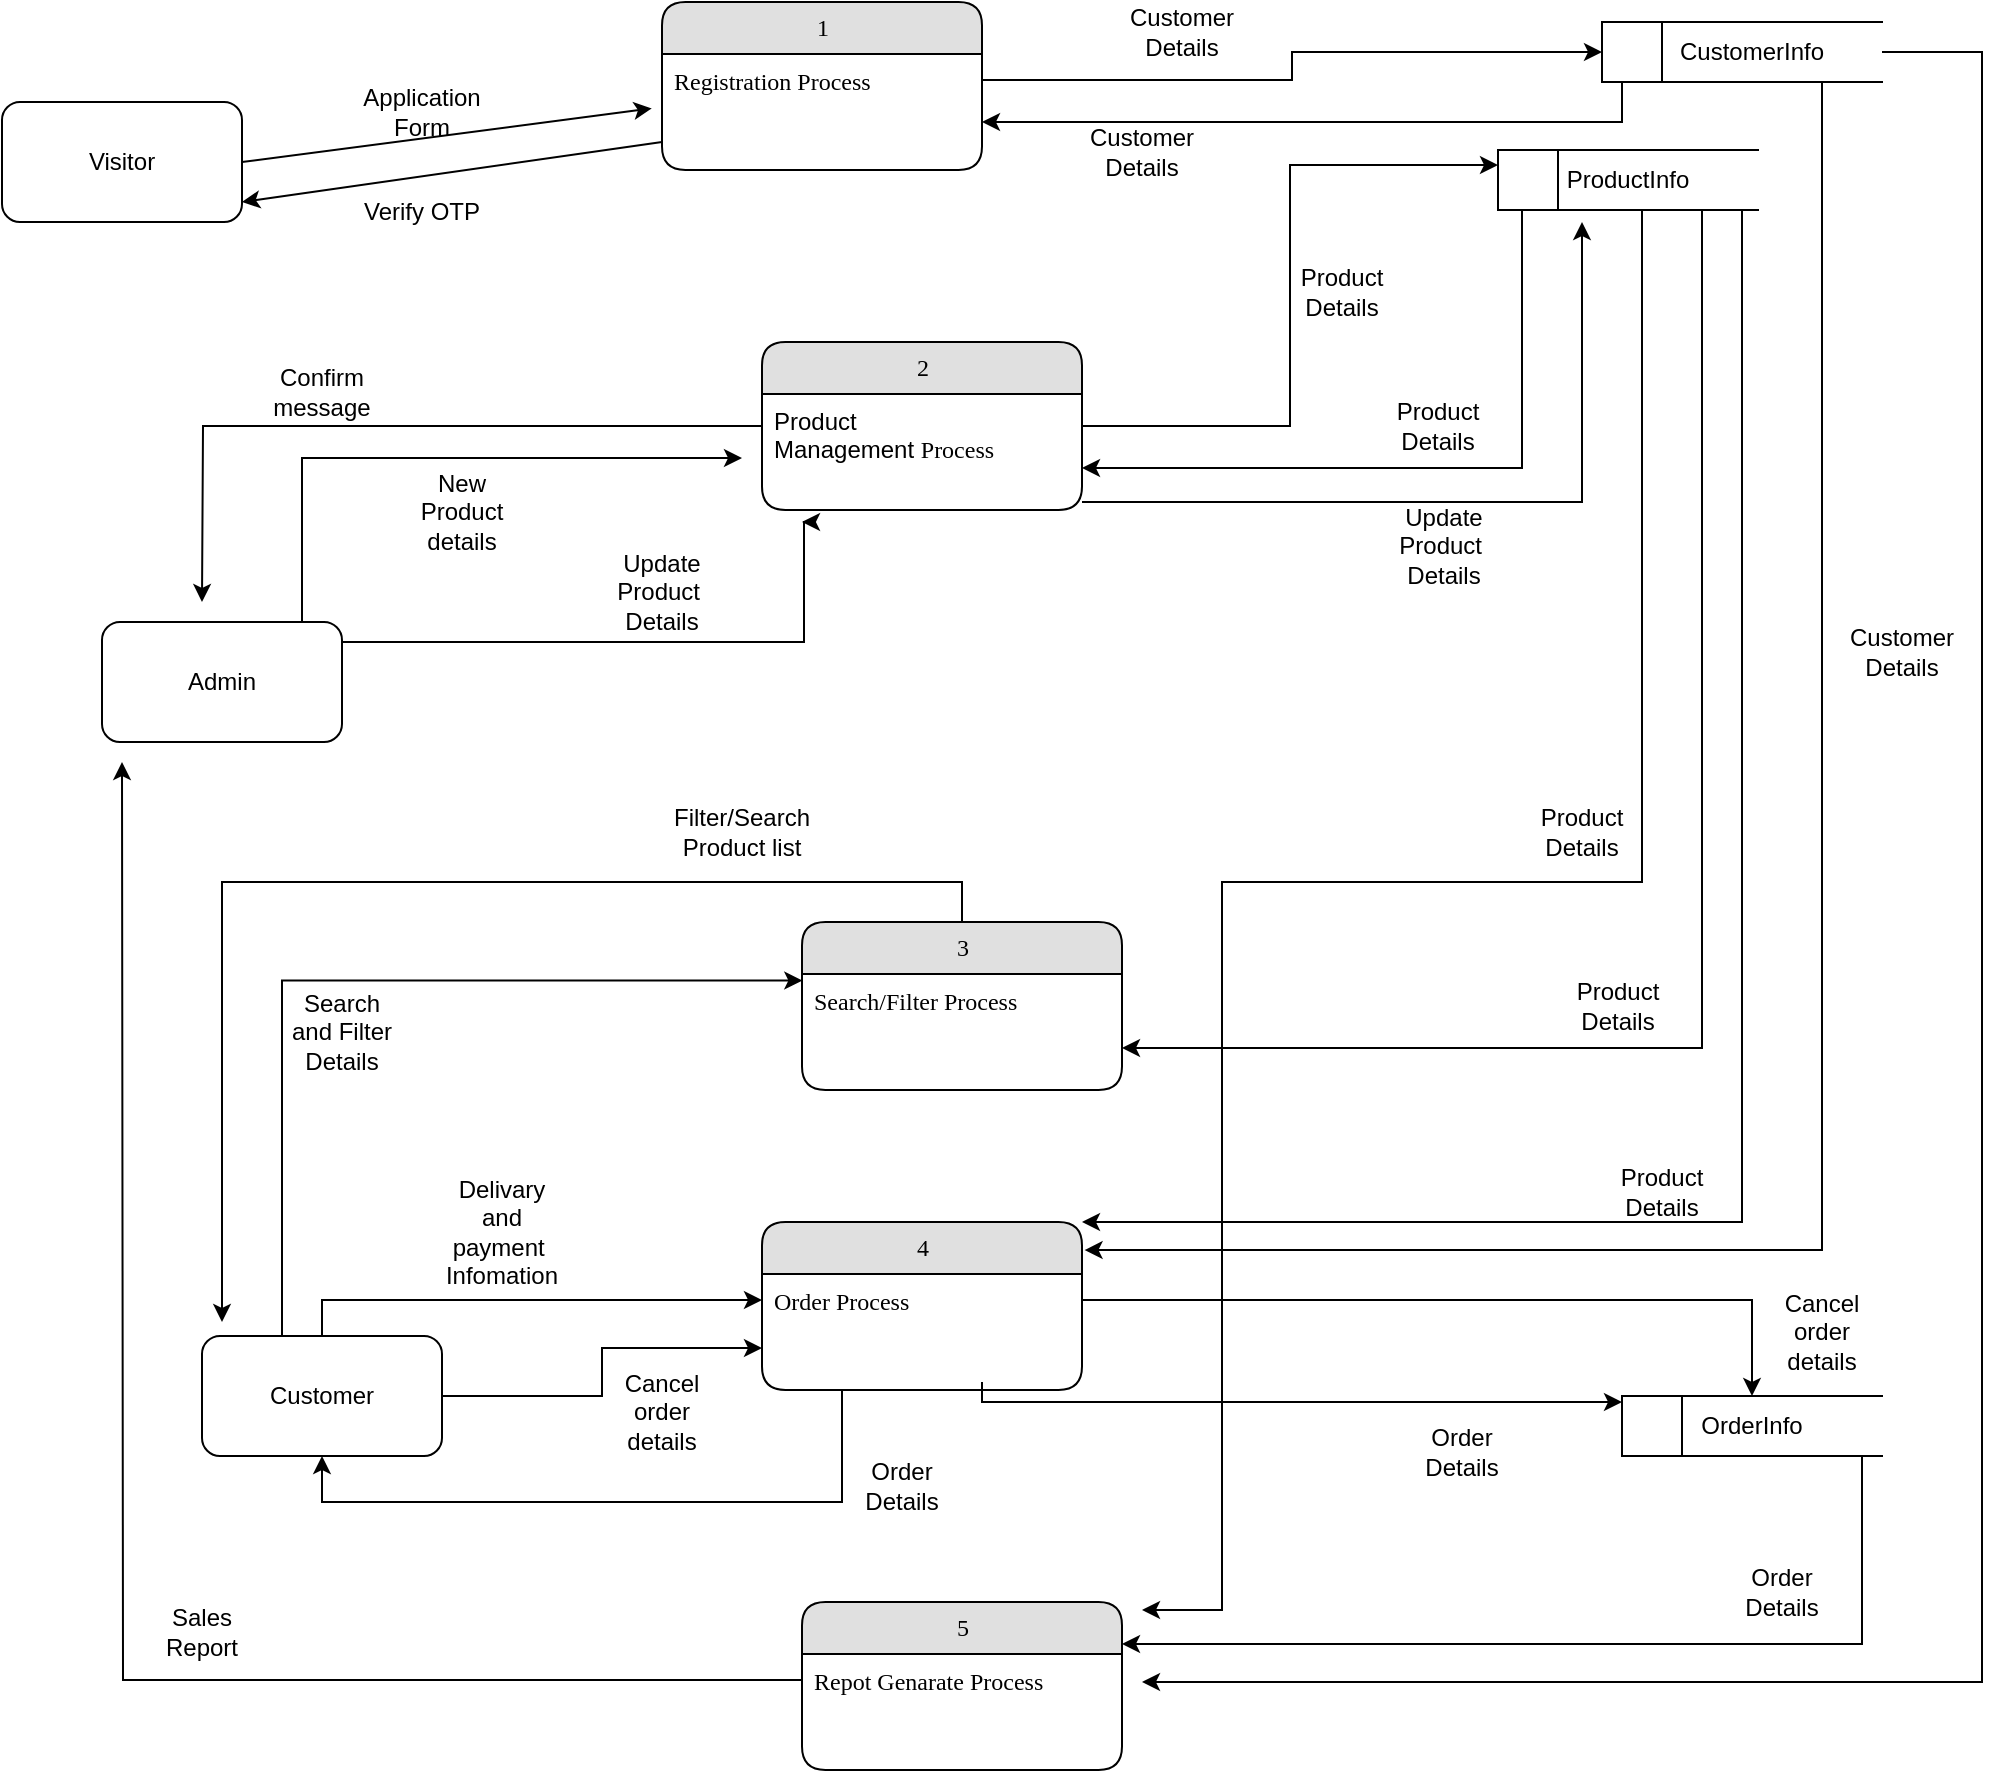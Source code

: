 <mxfile version="24.0.7" type="device">
  <diagram name="Page-1" id="b520641d-4fe3-3701-9064-5fc419738815">
    <mxGraphModel dx="1737" dy="958" grid="1" gridSize="10" guides="1" tooltips="1" connect="1" arrows="1" fold="1" page="1" pageScale="1" pageWidth="1100" pageHeight="850" background="none" math="0" shadow="0">
      <root>
        <mxCell id="0" />
        <mxCell id="1" parent="0" />
        <mxCell id="21ea969265ad0168-22" value="1" style="swimlane;html=1;fontStyle=0;childLayout=stackLayout;horizontal=1;startSize=26;fillColor=#e0e0e0;horizontalStack=0;resizeParent=1;resizeLast=0;collapsible=1;marginBottom=0;swimlaneFillColor=#ffffff;align=center;rounded=1;shadow=0;comic=0;labelBackgroundColor=none;strokeWidth=1;fontFamily=Verdana;fontSize=12" parent="1" vertex="1">
          <mxGeometry x="400" y="40" width="160" height="84" as="geometry" />
        </mxCell>
        <mxCell id="21ea969265ad0168-24" value="&lt;span style=&quot;font-family: Verdana; text-align: center; text-wrap: nowrap;&quot;&gt;Registration Process&lt;/span&gt;" style="text;html=1;strokeColor=none;fillColor=none;spacingLeft=4;spacingRight=4;whiteSpace=wrap;overflow=hidden;rotatable=0;points=[[0,0.5],[1,0.5]];portConstraint=eastwest;" parent="21ea969265ad0168-22" vertex="1">
          <mxGeometry y="26" width="160" height="26" as="geometry" />
        </mxCell>
        <mxCell id="pbPHuVKvZD19MOGosD2p-1" value="Visitor" style="rounded=1;whiteSpace=wrap;html=1;" vertex="1" parent="1">
          <mxGeometry x="70" y="90" width="120" height="60" as="geometry" />
        </mxCell>
        <mxCell id="pbPHuVKvZD19MOGosD2p-4" value="" style="endArrow=classic;html=1;rounded=0;entryX=-0.032;entryY=1.046;entryDx=0;entryDy=0;entryPerimeter=0;strokeWidth=1;" edge="1" parent="1" target="21ea969265ad0168-24">
          <mxGeometry width="50" height="50" relative="1" as="geometry">
            <mxPoint x="190" y="120" as="sourcePoint" />
            <mxPoint x="240" y="70" as="targetPoint" />
          </mxGeometry>
        </mxCell>
        <mxCell id="pbPHuVKvZD19MOGosD2p-5" value="Application Form" style="text;html=1;align=center;verticalAlign=middle;whiteSpace=wrap;rounded=0;" vertex="1" parent="1">
          <mxGeometry x="250" y="80" width="60" height="30" as="geometry" />
        </mxCell>
        <mxCell id="pbPHuVKvZD19MOGosD2p-77" style="edgeStyle=orthogonalEdgeStyle;rounded=0;orthogonalLoop=1;jettySize=auto;html=1;" edge="1" parent="1" source="pbPHuVKvZD19MOGosD2p-6">
          <mxGeometry relative="1" as="geometry">
            <mxPoint x="640" y="880" as="targetPoint" />
            <Array as="points">
              <mxPoint x="1060" y="65" />
              <mxPoint x="1060" y="880" />
            </Array>
          </mxGeometry>
        </mxCell>
        <mxCell id="pbPHuVKvZD19MOGosD2p-6" value="CustomerInfo" style="html=1;dashed=0;whiteSpace=wrap;shape=partialRectangle;right=0;left=0;" vertex="1" parent="1">
          <mxGeometry x="880" y="50" width="130" height="30" as="geometry" />
        </mxCell>
        <mxCell id="pbPHuVKvZD19MOGosD2p-28" style="edgeStyle=orthogonalEdgeStyle;rounded=0;orthogonalLoop=1;jettySize=auto;html=1;" edge="1" parent="1">
          <mxGeometry relative="1" as="geometry">
            <mxPoint x="880" y="80" as="sourcePoint" />
            <mxPoint x="560" y="100" as="targetPoint" />
            <Array as="points">
              <mxPoint x="880" y="100" />
            </Array>
          </mxGeometry>
        </mxCell>
        <mxCell id="pbPHuVKvZD19MOGosD2p-7" value="" style="rounded=0;whiteSpace=wrap;html=1;" vertex="1" parent="1">
          <mxGeometry x="870" y="50" width="30" height="30" as="geometry" />
        </mxCell>
        <mxCell id="pbPHuVKvZD19MOGosD2p-8" style="edgeStyle=orthogonalEdgeStyle;rounded=0;orthogonalLoop=1;jettySize=auto;html=1;entryX=0;entryY=0.5;entryDx=0;entryDy=0;" edge="1" parent="1" source="21ea969265ad0168-24" target="pbPHuVKvZD19MOGosD2p-7">
          <mxGeometry relative="1" as="geometry" />
        </mxCell>
        <mxCell id="pbPHuVKvZD19MOGosD2p-9" value="Customer Details" style="text;html=1;align=center;verticalAlign=middle;whiteSpace=wrap;rounded=0;" vertex="1" parent="1">
          <mxGeometry x="630" y="40" width="60" height="30" as="geometry" />
        </mxCell>
        <mxCell id="pbPHuVKvZD19MOGosD2p-11" value="" style="endArrow=classic;html=1;rounded=0;entryX=1;entryY=1;entryDx=0;entryDy=0;" edge="1" parent="1">
          <mxGeometry width="50" height="50" relative="1" as="geometry">
            <mxPoint x="400" y="110" as="sourcePoint" />
            <mxPoint x="190" y="140" as="targetPoint" />
          </mxGeometry>
        </mxCell>
        <mxCell id="pbPHuVKvZD19MOGosD2p-12" value="Verify OTP" style="text;html=1;align=center;verticalAlign=middle;whiteSpace=wrap;rounded=0;" vertex="1" parent="1">
          <mxGeometry x="250" y="130" width="60" height="30" as="geometry" />
        </mxCell>
        <mxCell id="pbPHuVKvZD19MOGosD2p-22" style="edgeStyle=orthogonalEdgeStyle;rounded=0;orthogonalLoop=1;jettySize=auto;html=1;entryX=0;entryY=0.25;entryDx=0;entryDy=0;" edge="1" parent="1" source="pbPHuVKvZD19MOGosD2p-13" target="pbPHuVKvZD19MOGosD2p-21">
          <mxGeometry relative="1" as="geometry" />
        </mxCell>
        <mxCell id="pbPHuVKvZD19MOGosD2p-30" style="edgeStyle=orthogonalEdgeStyle;rounded=0;orthogonalLoop=1;jettySize=auto;html=1;" edge="1" parent="1" source="pbPHuVKvZD19MOGosD2p-13">
          <mxGeometry relative="1" as="geometry">
            <mxPoint x="170" y="340" as="targetPoint" />
          </mxGeometry>
        </mxCell>
        <mxCell id="pbPHuVKvZD19MOGosD2p-36" style="edgeStyle=orthogonalEdgeStyle;rounded=0;orthogonalLoop=1;jettySize=auto;html=1;" edge="1" parent="1" source="pbPHuVKvZD19MOGosD2p-13">
          <mxGeometry relative="1" as="geometry">
            <mxPoint x="860" y="150" as="targetPoint" />
            <Array as="points">
              <mxPoint x="860" y="290" />
            </Array>
          </mxGeometry>
        </mxCell>
        <mxCell id="pbPHuVKvZD19MOGosD2p-13" value="2" style="swimlane;html=1;fontStyle=0;childLayout=stackLayout;horizontal=1;startSize=26;fillColor=#e0e0e0;horizontalStack=0;resizeParent=1;resizeLast=0;collapsible=1;marginBottom=0;swimlaneFillColor=#ffffff;align=center;rounded=1;shadow=0;comic=0;labelBackgroundColor=none;strokeWidth=1;fontFamily=Verdana;fontSize=12" vertex="1" parent="1">
          <mxGeometry x="450" y="210" width="160" height="84" as="geometry" />
        </mxCell>
        <mxCell id="pbPHuVKvZD19MOGosD2p-14" value="Product Management&amp;nbsp;&lt;span style=&quot;font-family: Verdana; text-align: center; text-wrap: nowrap;&quot;&gt;Process&lt;/span&gt;" style="text;html=1;strokeColor=none;fillColor=none;spacingLeft=4;spacingRight=4;whiteSpace=wrap;overflow=hidden;rotatable=0;points=[[0,0.5],[1,0.5]];portConstraint=eastwest;" vertex="1" parent="pbPHuVKvZD19MOGosD2p-13">
          <mxGeometry y="26" width="160" height="44" as="geometry" />
        </mxCell>
        <mxCell id="pbPHuVKvZD19MOGosD2p-33" style="edgeStyle=orthogonalEdgeStyle;rounded=0;orthogonalLoop=1;jettySize=auto;html=1;" edge="1" parent="1" source="pbPHuVKvZD19MOGosD2p-15">
          <mxGeometry relative="1" as="geometry">
            <mxPoint x="470" y="300" as="targetPoint" />
            <Array as="points">
              <mxPoint x="471" y="360" />
            </Array>
          </mxGeometry>
        </mxCell>
        <mxCell id="pbPHuVKvZD19MOGosD2p-15" value="Admin" style="rounded=1;whiteSpace=wrap;html=1;" vertex="1" parent="1">
          <mxGeometry x="120" y="350" width="120" height="60" as="geometry" />
        </mxCell>
        <mxCell id="pbPHuVKvZD19MOGosD2p-19" value="New Product details" style="text;html=1;align=center;verticalAlign=middle;whiteSpace=wrap;rounded=0;" vertex="1" parent="1">
          <mxGeometry x="270" y="280" width="60" height="30" as="geometry" />
        </mxCell>
        <mxCell id="pbPHuVKvZD19MOGosD2p-26" style="edgeStyle=orthogonalEdgeStyle;rounded=0;orthogonalLoop=1;jettySize=auto;html=1;entryX=1;entryY=0.75;entryDx=0;entryDy=0;" edge="1" parent="1" source="pbPHuVKvZD19MOGosD2p-20" target="pbPHuVKvZD19MOGosD2p-13">
          <mxGeometry relative="1" as="geometry">
            <Array as="points">
              <mxPoint x="830" y="273" />
            </Array>
          </mxGeometry>
        </mxCell>
        <mxCell id="pbPHuVKvZD19MOGosD2p-60" style="edgeStyle=orthogonalEdgeStyle;rounded=0;orthogonalLoop=1;jettySize=auto;html=1;entryX=1;entryY=0;entryDx=0;entryDy=0;" edge="1" parent="1" source="pbPHuVKvZD19MOGosD2p-20" target="pbPHuVKvZD19MOGosD2p-39">
          <mxGeometry relative="1" as="geometry">
            <Array as="points">
              <mxPoint x="940" y="650" />
            </Array>
          </mxGeometry>
        </mxCell>
        <mxCell id="pbPHuVKvZD19MOGosD2p-64" style="edgeStyle=orthogonalEdgeStyle;rounded=0;orthogonalLoop=1;jettySize=auto;html=1;entryX=1;entryY=0.75;entryDx=0;entryDy=0;" edge="1" parent="1" source="pbPHuVKvZD19MOGosD2p-20" target="pbPHuVKvZD19MOGosD2p-61">
          <mxGeometry relative="1" as="geometry">
            <Array as="points">
              <mxPoint x="920" y="563" />
            </Array>
          </mxGeometry>
        </mxCell>
        <mxCell id="pbPHuVKvZD19MOGosD2p-80" style="edgeStyle=orthogonalEdgeStyle;rounded=0;orthogonalLoop=1;jettySize=auto;html=1;" edge="1" parent="1">
          <mxGeometry relative="1" as="geometry">
            <mxPoint x="640" y="844" as="targetPoint" />
            <mxPoint x="818" y="123" as="sourcePoint" />
            <Array as="points">
              <mxPoint x="890" y="123" />
              <mxPoint x="890" y="480" />
              <mxPoint x="680" y="480" />
              <mxPoint x="680" y="844" />
            </Array>
          </mxGeometry>
        </mxCell>
        <mxCell id="pbPHuVKvZD19MOGosD2p-20" value="ProductInfo" style="html=1;dashed=0;whiteSpace=wrap;shape=partialRectangle;right=0;left=0;" vertex="1" parent="1">
          <mxGeometry x="818" y="114" width="130" height="30" as="geometry" />
        </mxCell>
        <mxCell id="pbPHuVKvZD19MOGosD2p-21" value="" style="rounded=0;whiteSpace=wrap;html=1;" vertex="1" parent="1">
          <mxGeometry x="818" y="114" width="30" height="30" as="geometry" />
        </mxCell>
        <mxCell id="pbPHuVKvZD19MOGosD2p-23" value="Product Details" style="text;html=1;align=center;verticalAlign=middle;whiteSpace=wrap;rounded=0;" vertex="1" parent="1">
          <mxGeometry x="710" y="170" width="60" height="30" as="geometry" />
        </mxCell>
        <mxCell id="pbPHuVKvZD19MOGosD2p-27" value="Product Details" style="text;html=1;align=center;verticalAlign=middle;whiteSpace=wrap;rounded=0;" vertex="1" parent="1">
          <mxGeometry x="758" y="237" width="60" height="30" as="geometry" />
        </mxCell>
        <mxCell id="pbPHuVKvZD19MOGosD2p-29" value="Customer Details" style="text;html=1;align=center;verticalAlign=middle;whiteSpace=wrap;rounded=0;" vertex="1" parent="1">
          <mxGeometry x="610" y="100" width="60" height="30" as="geometry" />
        </mxCell>
        <mxCell id="pbPHuVKvZD19MOGosD2p-31" value="Confirm message" style="text;html=1;align=center;verticalAlign=middle;whiteSpace=wrap;rounded=0;" vertex="1" parent="1">
          <mxGeometry x="200" y="220" width="60" height="30" as="geometry" />
        </mxCell>
        <mxCell id="pbPHuVKvZD19MOGosD2p-34" value="Update Product&amp;nbsp; Details" style="text;html=1;align=center;verticalAlign=middle;whiteSpace=wrap;rounded=0;" vertex="1" parent="1">
          <mxGeometry x="370" y="320" width="60" height="30" as="geometry" />
        </mxCell>
        <mxCell id="pbPHuVKvZD19MOGosD2p-37" value="Update Product&amp;nbsp; Details" style="text;html=1;align=center;verticalAlign=middle;whiteSpace=wrap;rounded=0;" vertex="1" parent="1">
          <mxGeometry x="761" y="297" width="60" height="30" as="geometry" />
        </mxCell>
        <mxCell id="pbPHuVKvZD19MOGosD2p-38" style="edgeStyle=orthogonalEdgeStyle;rounded=0;orthogonalLoop=1;jettySize=auto;html=1;" edge="1" parent="1" source="pbPHuVKvZD19MOGosD2p-15">
          <mxGeometry relative="1" as="geometry">
            <mxPoint x="440" y="268" as="targetPoint" />
            <Array as="points">
              <mxPoint x="220" y="268" />
            </Array>
          </mxGeometry>
        </mxCell>
        <mxCell id="pbPHuVKvZD19MOGosD2p-70" style="edgeStyle=orthogonalEdgeStyle;rounded=0;orthogonalLoop=1;jettySize=auto;html=1;entryX=0.5;entryY=1;entryDx=0;entryDy=0;" edge="1" parent="1" source="pbPHuVKvZD19MOGosD2p-39" target="pbPHuVKvZD19MOGosD2p-41">
          <mxGeometry relative="1" as="geometry">
            <mxPoint x="230" y="790" as="targetPoint" />
            <Array as="points">
              <mxPoint x="490" y="790" />
              <mxPoint x="230" y="790" />
            </Array>
          </mxGeometry>
        </mxCell>
        <mxCell id="pbPHuVKvZD19MOGosD2p-39" value="4" style="swimlane;html=1;fontStyle=0;childLayout=stackLayout;horizontal=1;startSize=26;fillColor=#e0e0e0;horizontalStack=0;resizeParent=1;resizeLast=0;collapsible=1;marginBottom=0;swimlaneFillColor=#ffffff;align=center;rounded=1;shadow=0;comic=0;labelBackgroundColor=none;strokeWidth=1;fontFamily=Verdana;fontSize=12" vertex="1" parent="1">
          <mxGeometry x="450" y="650" width="160" height="84" as="geometry" />
        </mxCell>
        <mxCell id="pbPHuVKvZD19MOGosD2p-56" style="edgeStyle=orthogonalEdgeStyle;rounded=0;orthogonalLoop=1;jettySize=auto;html=1;" edge="1" parent="pbPHuVKvZD19MOGosD2p-39">
          <mxGeometry relative="1" as="geometry">
            <mxPoint x="430" y="90" as="targetPoint" />
            <mxPoint x="110" y="80" as="sourcePoint" />
            <Array as="points">
              <mxPoint x="110" y="80" />
              <mxPoint x="110" y="90" />
            </Array>
          </mxGeometry>
        </mxCell>
        <mxCell id="pbPHuVKvZD19MOGosD2p-40" value="&lt;span style=&quot;font-family: Verdana; text-align: center; text-wrap: nowrap;&quot;&gt;Order Process&lt;/span&gt;" style="text;html=1;strokeColor=none;fillColor=none;spacingLeft=4;spacingRight=4;whiteSpace=wrap;overflow=hidden;rotatable=0;points=[[0,0.5],[1,0.5]];portConstraint=eastwest;" vertex="1" parent="pbPHuVKvZD19MOGosD2p-39">
          <mxGeometry y="26" width="160" height="26" as="geometry" />
        </mxCell>
        <mxCell id="pbPHuVKvZD19MOGosD2p-57" style="edgeStyle=orthogonalEdgeStyle;rounded=0;orthogonalLoop=1;jettySize=auto;html=1;entryX=0;entryY=0.5;entryDx=0;entryDy=0;" edge="1" parent="1" source="pbPHuVKvZD19MOGosD2p-41" target="pbPHuVKvZD19MOGosD2p-40">
          <mxGeometry relative="1" as="geometry">
            <Array as="points">
              <mxPoint x="230" y="689" />
            </Array>
          </mxGeometry>
        </mxCell>
        <mxCell id="pbPHuVKvZD19MOGosD2p-84" style="edgeStyle=orthogonalEdgeStyle;rounded=0;orthogonalLoop=1;jettySize=auto;html=1;entryX=0;entryY=0.75;entryDx=0;entryDy=0;" edge="1" parent="1" source="pbPHuVKvZD19MOGosD2p-41" target="pbPHuVKvZD19MOGosD2p-39">
          <mxGeometry relative="1" as="geometry" />
        </mxCell>
        <mxCell id="pbPHuVKvZD19MOGosD2p-41" value="Customer" style="rounded=1;whiteSpace=wrap;html=1;" vertex="1" parent="1">
          <mxGeometry x="170" y="707" width="120" height="60" as="geometry" />
        </mxCell>
        <mxCell id="pbPHuVKvZD19MOGosD2p-42" style="edgeStyle=orthogonalEdgeStyle;rounded=0;orthogonalLoop=1;jettySize=auto;html=1;entryX=1.008;entryY=0.167;entryDx=0;entryDy=0;entryPerimeter=0;" edge="1" parent="1" source="pbPHuVKvZD19MOGosD2p-6" target="pbPHuVKvZD19MOGosD2p-39">
          <mxGeometry relative="1" as="geometry">
            <Array as="points">
              <mxPoint x="980" y="664" />
            </Array>
          </mxGeometry>
        </mxCell>
        <mxCell id="pbPHuVKvZD19MOGosD2p-43" value="Customer Details" style="text;html=1;align=center;verticalAlign=middle;whiteSpace=wrap;rounded=0;" vertex="1" parent="1">
          <mxGeometry x="990" y="350" width="60" height="30" as="geometry" />
        </mxCell>
        <mxCell id="pbPHuVKvZD19MOGosD2p-45" value="Delivary and payment&amp;nbsp; Infomation" style="text;html=1;align=center;verticalAlign=middle;whiteSpace=wrap;rounded=0;" vertex="1" parent="1">
          <mxGeometry x="290" y="640" width="60" height="30" as="geometry" />
        </mxCell>
        <mxCell id="pbPHuVKvZD19MOGosD2p-78" style="edgeStyle=orthogonalEdgeStyle;rounded=0;orthogonalLoop=1;jettySize=auto;html=1;entryX=1;entryY=0.25;entryDx=0;entryDy=0;" edge="1" parent="1" source="pbPHuVKvZD19MOGosD2p-46" target="pbPHuVKvZD19MOGosD2p-72">
          <mxGeometry relative="1" as="geometry">
            <Array as="points">
              <mxPoint x="1000" y="861" />
            </Array>
          </mxGeometry>
        </mxCell>
        <mxCell id="pbPHuVKvZD19MOGosD2p-46" value="OrderInfo" style="html=1;dashed=0;whiteSpace=wrap;shape=partialRectangle;right=0;left=0;" vertex="1" parent="1">
          <mxGeometry x="880" y="737" width="130" height="30" as="geometry" />
        </mxCell>
        <mxCell id="pbPHuVKvZD19MOGosD2p-47" value="" style="rounded=0;whiteSpace=wrap;html=1;" vertex="1" parent="1">
          <mxGeometry x="880" y="737" width="30" height="30" as="geometry" />
        </mxCell>
        <mxCell id="pbPHuVKvZD19MOGosD2p-49" value="Order Details" style="text;html=1;align=center;verticalAlign=middle;whiteSpace=wrap;rounded=0;" vertex="1" parent="1">
          <mxGeometry x="770" y="750" width="60" height="30" as="geometry" />
        </mxCell>
        <mxCell id="pbPHuVKvZD19MOGosD2p-52" value="Product Details" style="text;html=1;align=center;verticalAlign=middle;whiteSpace=wrap;rounded=0;" vertex="1" parent="1">
          <mxGeometry x="870" y="620" width="60" height="30" as="geometry" />
        </mxCell>
        <mxCell id="pbPHuVKvZD19MOGosD2p-61" value="3" style="swimlane;html=1;fontStyle=0;childLayout=stackLayout;horizontal=1;startSize=26;fillColor=#e0e0e0;horizontalStack=0;resizeParent=1;resizeLast=0;collapsible=1;marginBottom=0;swimlaneFillColor=#ffffff;align=center;rounded=1;shadow=0;comic=0;labelBackgroundColor=none;strokeWidth=1;fontFamily=Verdana;fontSize=12" vertex="1" parent="1">
          <mxGeometry x="470" y="500" width="160" height="84" as="geometry" />
        </mxCell>
        <mxCell id="pbPHuVKvZD19MOGosD2p-68" style="edgeStyle=orthogonalEdgeStyle;rounded=0;orthogonalLoop=1;jettySize=auto;html=1;" edge="1" parent="pbPHuVKvZD19MOGosD2p-61">
          <mxGeometry relative="1" as="geometry">
            <mxPoint x="-290" y="200" as="targetPoint" />
            <mxPoint x="80" as="sourcePoint" />
            <Array as="points">
              <mxPoint x="80" y="-20" />
              <mxPoint x="-290" y="-20" />
            </Array>
          </mxGeometry>
        </mxCell>
        <mxCell id="pbPHuVKvZD19MOGosD2p-63" value="&lt;span style=&quot;font-family: Verdana; text-align: center; text-wrap: nowrap;&quot;&gt;Search/Filter Process&lt;/span&gt;" style="text;html=1;strokeColor=none;fillColor=none;spacingLeft=4;spacingRight=4;whiteSpace=wrap;overflow=hidden;rotatable=0;points=[[0,0.5],[1,0.5]];portConstraint=eastwest;" vertex="1" parent="pbPHuVKvZD19MOGosD2p-61">
          <mxGeometry y="26" width="160" height="26" as="geometry" />
        </mxCell>
        <mxCell id="pbPHuVKvZD19MOGosD2p-65" value="Product Details" style="text;html=1;align=center;verticalAlign=middle;whiteSpace=wrap;rounded=0;" vertex="1" parent="1">
          <mxGeometry x="848" y="527" width="60" height="30" as="geometry" />
        </mxCell>
        <mxCell id="pbPHuVKvZD19MOGosD2p-66" style="edgeStyle=orthogonalEdgeStyle;rounded=0;orthogonalLoop=1;jettySize=auto;html=1;entryX=0.001;entryY=0.126;entryDx=0;entryDy=0;entryPerimeter=0;" edge="1" parent="1" source="pbPHuVKvZD19MOGosD2p-41" target="pbPHuVKvZD19MOGosD2p-63">
          <mxGeometry relative="1" as="geometry">
            <Array as="points">
              <mxPoint x="210" y="529" />
            </Array>
          </mxGeometry>
        </mxCell>
        <mxCell id="pbPHuVKvZD19MOGosD2p-67" value="Search and Filter Details" style="text;html=1;align=center;verticalAlign=middle;whiteSpace=wrap;rounded=0;" vertex="1" parent="1">
          <mxGeometry x="210" y="540" width="60" height="30" as="geometry" />
        </mxCell>
        <mxCell id="pbPHuVKvZD19MOGosD2p-69" value="Filter/Search Product list" style="text;html=1;align=center;verticalAlign=middle;whiteSpace=wrap;rounded=0;" vertex="1" parent="1">
          <mxGeometry x="410" y="440" width="60" height="30" as="geometry" />
        </mxCell>
        <mxCell id="pbPHuVKvZD19MOGosD2p-71" value="Order Details" style="text;html=1;align=center;verticalAlign=middle;whiteSpace=wrap;rounded=0;" vertex="1" parent="1">
          <mxGeometry x="490" y="767" width="60" height="30" as="geometry" />
        </mxCell>
        <mxCell id="pbPHuVKvZD19MOGosD2p-72" value="5" style="swimlane;html=1;fontStyle=0;childLayout=stackLayout;horizontal=1;startSize=26;fillColor=#e0e0e0;horizontalStack=0;resizeParent=1;resizeLast=0;collapsible=1;marginBottom=0;swimlaneFillColor=#ffffff;align=center;rounded=1;shadow=0;comic=0;labelBackgroundColor=none;strokeWidth=1;fontFamily=Verdana;fontSize=12" vertex="1" parent="1">
          <mxGeometry x="470" y="840" width="160" height="84" as="geometry" />
        </mxCell>
        <mxCell id="pbPHuVKvZD19MOGosD2p-82" style="edgeStyle=orthogonalEdgeStyle;rounded=0;orthogonalLoop=1;jettySize=auto;html=1;" edge="1" parent="pbPHuVKvZD19MOGosD2p-72" source="pbPHuVKvZD19MOGosD2p-74">
          <mxGeometry relative="1" as="geometry">
            <mxPoint x="-340" y="-420" as="targetPoint" />
          </mxGeometry>
        </mxCell>
        <mxCell id="pbPHuVKvZD19MOGosD2p-74" value="&lt;span style=&quot;font-family: Verdana; text-align: center; text-wrap: nowrap;&quot;&gt;Repot Genarate Process&lt;/span&gt;" style="text;html=1;strokeColor=none;fillColor=none;spacingLeft=4;spacingRight=4;whiteSpace=wrap;overflow=hidden;rotatable=0;points=[[0,0.5],[1,0.5]];portConstraint=eastwest;" vertex="1" parent="pbPHuVKvZD19MOGosD2p-72">
          <mxGeometry y="26" width="160" height="26" as="geometry" />
        </mxCell>
        <mxCell id="pbPHuVKvZD19MOGosD2p-79" value="Order Details" style="text;html=1;align=center;verticalAlign=middle;whiteSpace=wrap;rounded=0;" vertex="1" parent="1">
          <mxGeometry x="930" y="820" width="60" height="30" as="geometry" />
        </mxCell>
        <mxCell id="pbPHuVKvZD19MOGosD2p-81" value="Product Details" style="text;html=1;align=center;verticalAlign=middle;whiteSpace=wrap;rounded=0;" vertex="1" parent="1">
          <mxGeometry x="830" y="440" width="60" height="30" as="geometry" />
        </mxCell>
        <mxCell id="pbPHuVKvZD19MOGosD2p-83" value="Sales Report" style="text;html=1;align=center;verticalAlign=middle;whiteSpace=wrap;rounded=0;" vertex="1" parent="1">
          <mxGeometry x="140" y="840" width="60" height="30" as="geometry" />
        </mxCell>
        <mxCell id="pbPHuVKvZD19MOGosD2p-85" value="Cancel order details" style="text;html=1;align=center;verticalAlign=middle;whiteSpace=wrap;rounded=0;" vertex="1" parent="1">
          <mxGeometry x="370" y="730" width="60" height="30" as="geometry" />
        </mxCell>
        <mxCell id="pbPHuVKvZD19MOGosD2p-86" style="edgeStyle=orthogonalEdgeStyle;rounded=0;orthogonalLoop=1;jettySize=auto;html=1;entryX=0.5;entryY=0;entryDx=0;entryDy=0;" edge="1" parent="1" source="pbPHuVKvZD19MOGosD2p-40" target="pbPHuVKvZD19MOGosD2p-46">
          <mxGeometry relative="1" as="geometry" />
        </mxCell>
        <mxCell id="pbPHuVKvZD19MOGosD2p-87" value="Cancel order details" style="text;html=1;align=center;verticalAlign=middle;whiteSpace=wrap;rounded=0;" vertex="1" parent="1">
          <mxGeometry x="950" y="690" width="60" height="30" as="geometry" />
        </mxCell>
      </root>
    </mxGraphModel>
  </diagram>
</mxfile>
